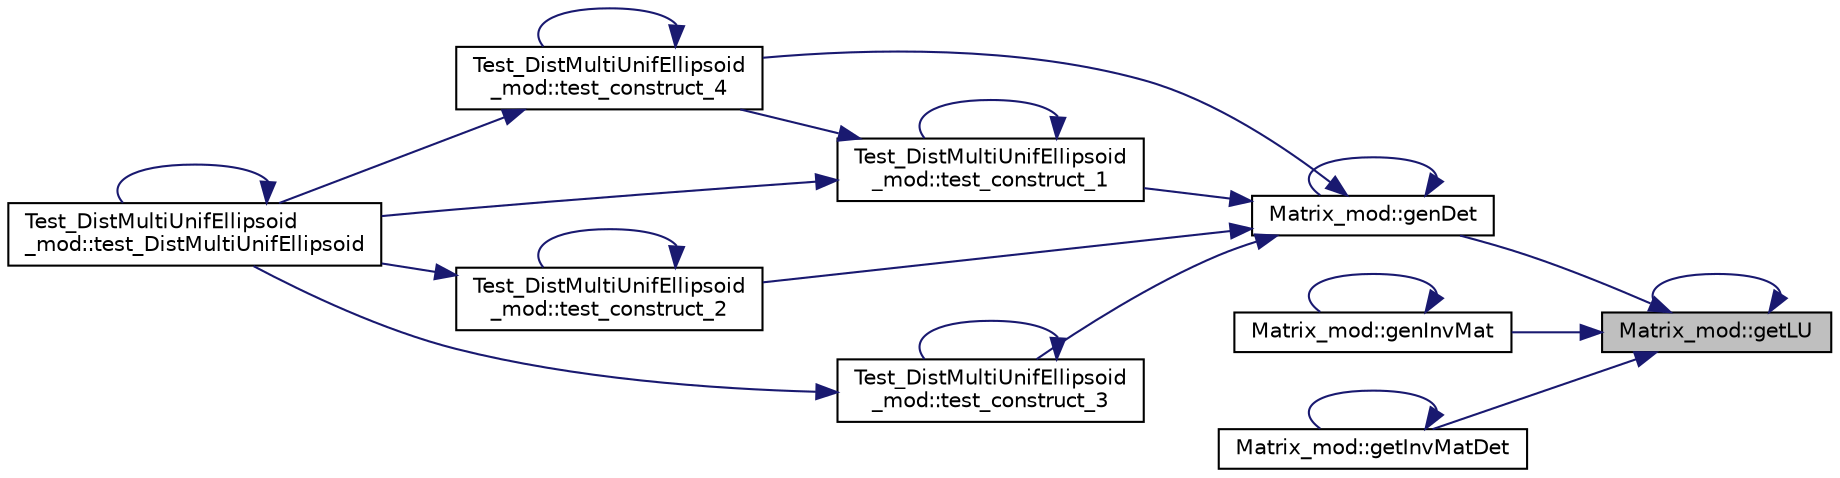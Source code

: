 digraph "Matrix_mod::getLU"
{
 // LATEX_PDF_SIZE
  edge [fontname="Helvetica",fontsize="10",labelfontname="Helvetica",labelfontsize="10"];
  node [fontname="Helvetica",fontsize="10",shape=record];
  rankdir="RL";
  Node1 [label="Matrix_mod::getLU",height=0.2,width=0.4,color="black", fillcolor="grey75", style="filled", fontcolor="black",tooltip="Return the LU decomposition of the input matrix MatrixLU(nd,nd)."];
  Node1 -> Node2 [dir="back",color="midnightblue",fontsize="10",style="solid",fontname="Helvetica"];
  Node2 [label="Matrix_mod::genDet",height=0.2,width=0.4,color="black", fillcolor="white", style="filled",URL="$namespaceMatrix__mod.html#ab4337db6f2d5ea89918b3790725f5030",tooltip="Return the determinant of a given the square matrix of shape (ndim,ndim) via LU factorization."];
  Node2 -> Node2 [dir="back",color="midnightblue",fontsize="10",style="solid",fontname="Helvetica"];
  Node2 -> Node3 [dir="back",color="midnightblue",fontsize="10",style="solid",fontname="Helvetica"];
  Node3 [label="Test_DistMultiUnifEllipsoid\l_mod::test_construct_1",height=0.2,width=0.4,color="black", fillcolor="white", style="filled",URL="$namespaceTest__DistMultiUnifEllipsoid__mod.html#a9fbb1ff5462e71984a8c67385330ac02",tooltip="Test the construction of an ellipsoidal MVU distribution with minimal input argument (ndim)."];
  Node3 -> Node3 [dir="back",color="midnightblue",fontsize="10",style="solid",fontname="Helvetica"];
  Node3 -> Node4 [dir="back",color="midnightblue",fontsize="10",style="solid",fontname="Helvetica"];
  Node4 [label="Test_DistMultiUnifEllipsoid\l_mod::test_construct_4",height=0.2,width=0.4,color="black", fillcolor="white", style="filled",URL="$namespaceTest__DistMultiUnifEllipsoid__mod.html#a26e21423551e68a4a406aea2e3a3af26",tooltip="Test the construction of an ellipsoidal MVU distribution with the input argument ndim and Mean and Re..."];
  Node4 -> Node4 [dir="back",color="midnightblue",fontsize="10",style="solid",fontname="Helvetica"];
  Node4 -> Node5 [dir="back",color="midnightblue",fontsize="10",style="solid",fontname="Helvetica"];
  Node5 [label="Test_DistMultiUnifEllipsoid\l_mod::test_DistMultiUnifEllipsoid",height=0.2,width=0.4,color="black", fillcolor="white", style="filled",URL="$namespaceTest__DistMultiUnifEllipsoid__mod.html#ab44e05d86d1a96e2301f26964ffee20c",tooltip=" "];
  Node5 -> Node5 [dir="back",color="midnightblue",fontsize="10",style="solid",fontname="Helvetica"];
  Node3 -> Node5 [dir="back",color="midnightblue",fontsize="10",style="solid",fontname="Helvetica"];
  Node2 -> Node6 [dir="back",color="midnightblue",fontsize="10",style="solid",fontname="Helvetica"];
  Node6 [label="Test_DistMultiUnifEllipsoid\l_mod::test_construct_2",height=0.2,width=0.4,color="black", fillcolor="white", style="filled",URL="$namespaceTest__DistMultiUnifEllipsoid__mod.html#a73cb73242f3e3abec8fbc3d5d4b19211",tooltip="Test the construction of an ellipsoidal MVU distribution with the input argument ndim and Mean."];
  Node6 -> Node6 [dir="back",color="midnightblue",fontsize="10",style="solid",fontname="Helvetica"];
  Node6 -> Node5 [dir="back",color="midnightblue",fontsize="10",style="solid",fontname="Helvetica"];
  Node2 -> Node7 [dir="back",color="midnightblue",fontsize="10",style="solid",fontname="Helvetica"];
  Node7 [label="Test_DistMultiUnifEllipsoid\l_mod::test_construct_3",height=0.2,width=0.4,color="black", fillcolor="white", style="filled",URL="$namespaceTest__DistMultiUnifEllipsoid__mod.html#a57d7c581a5eb54ff820744a68c15b781",tooltip="Test the construction of an ellipsoidal MVU distribution with the input argument ndim and Mean and Re..."];
  Node7 -> Node7 [dir="back",color="midnightblue",fontsize="10",style="solid",fontname="Helvetica"];
  Node7 -> Node5 [dir="back",color="midnightblue",fontsize="10",style="solid",fontname="Helvetica"];
  Node2 -> Node4 [dir="back",color="midnightblue",fontsize="10",style="solid",fontname="Helvetica"];
  Node1 -> Node8 [dir="back",color="midnightblue",fontsize="10",style="solid",fontname="Helvetica"];
  Node8 [label="Matrix_mod::genInvMat",height=0.2,width=0.4,color="black", fillcolor="white", style="filled",URL="$namespaceMatrix__mod.html#ac24f1194af9d684d461cd232e3f34922",tooltip="Return the inverse matrix InverseMatrix of a (nd,nd) input matrix Matrix, and its determinant,..."];
  Node8 -> Node8 [dir="back",color="midnightblue",fontsize="10",style="solid",fontname="Helvetica"];
  Node1 -> Node9 [dir="back",color="midnightblue",fontsize="10",style="solid",fontname="Helvetica"];
  Node9 [label="Matrix_mod::getInvMatDet",height=0.2,width=0.4,color="black", fillcolor="white", style="filled",URL="$namespaceMatrix__mod.html#a25964c69dbad682f38a592e967603ad0",tooltip="Return the inverse matrix InverseMatrix of a (nd,nd) input matrix MatrixLU, and its determinant,..."];
  Node9 -> Node9 [dir="back",color="midnightblue",fontsize="10",style="solid",fontname="Helvetica"];
  Node1 -> Node1 [dir="back",color="midnightblue",fontsize="10",style="solid",fontname="Helvetica"];
}
